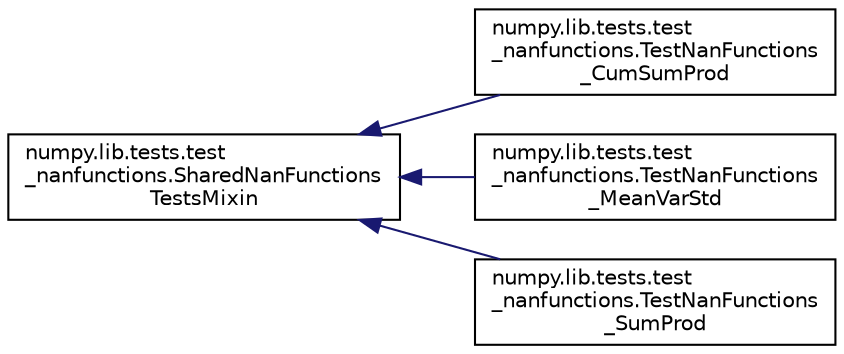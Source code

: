 digraph "Graphical Class Hierarchy"
{
 // LATEX_PDF_SIZE
  edge [fontname="Helvetica",fontsize="10",labelfontname="Helvetica",labelfontsize="10"];
  node [fontname="Helvetica",fontsize="10",shape=record];
  rankdir="LR";
  Node0 [label="numpy.lib.tests.test\l_nanfunctions.SharedNanFunctions\lTestsMixin",height=0.2,width=0.4,color="black", fillcolor="white", style="filled",URL="$classnumpy_1_1lib_1_1tests_1_1test__nanfunctions_1_1SharedNanFunctionsTestsMixin.html",tooltip=" "];
  Node0 -> Node1 [dir="back",color="midnightblue",fontsize="10",style="solid",fontname="Helvetica"];
  Node1 [label="numpy.lib.tests.test\l_nanfunctions.TestNanFunctions\l_CumSumProd",height=0.2,width=0.4,color="black", fillcolor="white", style="filled",URL="$classnumpy_1_1lib_1_1tests_1_1test__nanfunctions_1_1TestNanFunctions__CumSumProd.html",tooltip=" "];
  Node0 -> Node2 [dir="back",color="midnightblue",fontsize="10",style="solid",fontname="Helvetica"];
  Node2 [label="numpy.lib.tests.test\l_nanfunctions.TestNanFunctions\l_MeanVarStd",height=0.2,width=0.4,color="black", fillcolor="white", style="filled",URL="$classnumpy_1_1lib_1_1tests_1_1test__nanfunctions_1_1TestNanFunctions__MeanVarStd.html",tooltip=" "];
  Node0 -> Node3 [dir="back",color="midnightblue",fontsize="10",style="solid",fontname="Helvetica"];
  Node3 [label="numpy.lib.tests.test\l_nanfunctions.TestNanFunctions\l_SumProd",height=0.2,width=0.4,color="black", fillcolor="white", style="filled",URL="$classnumpy_1_1lib_1_1tests_1_1test__nanfunctions_1_1TestNanFunctions__SumProd.html",tooltip=" "];
}
